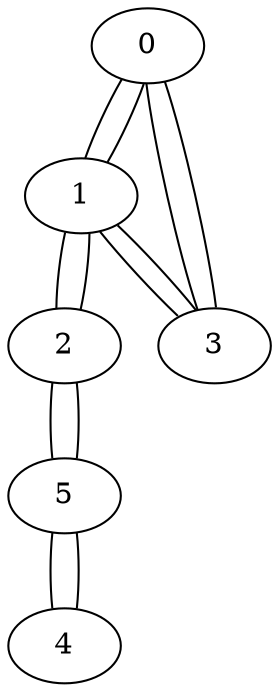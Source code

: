 graph{0;
1;
2;
3;
4;
5;
	0--3;
	0--1;
	1--3;
	1--2;
	1--0;
	2--5;
	2--1;
	3--0;
	3--1;
	4--5;
	5--2;
	5--4;
}
